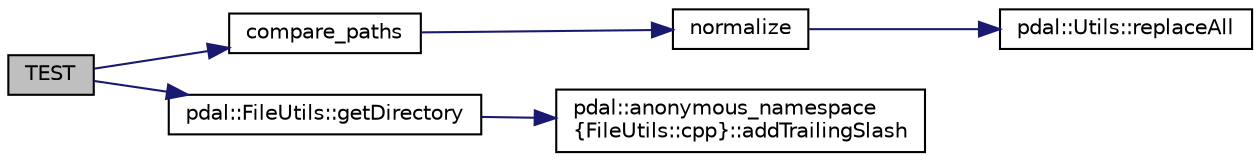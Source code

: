 digraph "TEST"
{
  edge [fontname="Helvetica",fontsize="10",labelfontname="Helvetica",labelfontsize="10"];
  node [fontname="Helvetica",fontsize="10",shape=record];
  rankdir="LR";
  Node1 [label="TEST",height=0.2,width=0.4,color="black", fillcolor="grey75", style="filled", fontcolor="black"];
  Node1 -> Node2 [color="midnightblue",fontsize="10",style="solid",fontname="Helvetica"];
  Node2 [label="compare_paths",height=0.2,width=0.4,color="black", fillcolor="white", style="filled",URL="$FileUtilsTest_8cpp.html#af85c61937096107088ccbf22a2e09893"];
  Node2 -> Node3 [color="midnightblue",fontsize="10",style="solid",fontname="Helvetica"];
  Node3 [label="normalize",height=0.2,width=0.4,color="black", fillcolor="white", style="filled",URL="$FileUtilsTest_8cpp.html#a809e57f16a2ecba672d76c08f2c0d641"];
  Node3 -> Node4 [color="midnightblue",fontsize="10",style="solid",fontname="Helvetica"];
  Node4 [label="pdal::Utils::replaceAll",height=0.2,width=0.4,color="black", fillcolor="white", style="filled",URL="$namespacepdal_1_1Utils.html#aee933a3f2afb351283582a3a50319fca"];
  Node1 -> Node5 [color="midnightblue",fontsize="10",style="solid",fontname="Helvetica"];
  Node5 [label="pdal::FileUtils::getDirectory",height=0.2,width=0.4,color="black", fillcolor="white", style="filled",URL="$namespacepdal_1_1FileUtils.html#a91f713b85c7b5a9d14174f5a4e313a9c"];
  Node5 -> Node6 [color="midnightblue",fontsize="10",style="solid",fontname="Helvetica"];
  Node6 [label="pdal::anonymous_namespace\l\{FileUtils::cpp\}::addTrailingSlash",height=0.2,width=0.4,color="black", fillcolor="white", style="filled",URL="$namespacepdal_1_1anonymous__namespace_02FileUtils_8cpp_03.html#a0a1aac9074a6c100f36e9e39050d42d6"];
}
